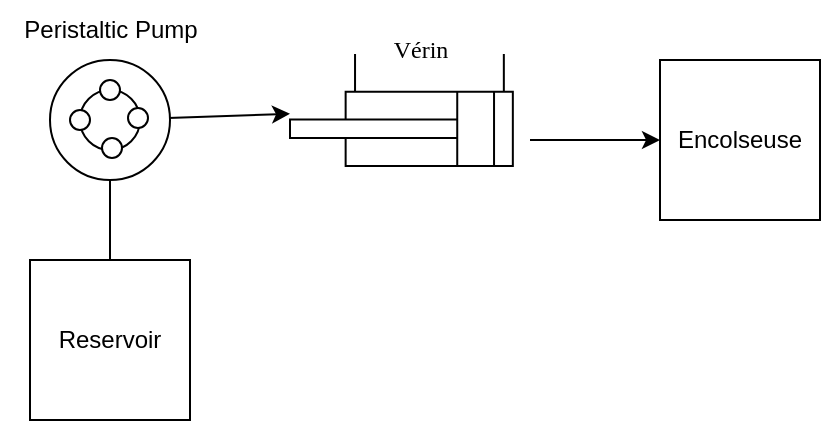<mxfile version="26.0.10">
  <diagram name="Page-1" id="dKGNPrQp20S2oc_OehTf">
    <mxGraphModel dx="717" dy="344" grid="1" gridSize="10" guides="1" tooltips="1" connect="1" arrows="1" fold="1" page="1" pageScale="1" pageWidth="850" pageHeight="1100" math="0" shadow="0">
      <root>
        <mxCell id="0" />
        <mxCell id="1" parent="0" />
        <mxCell id="X8hCXNgWhETL42D7RwJg-12" style="edgeStyle=orthogonalEdgeStyle;rounded=0;orthogonalLoop=1;jettySize=auto;html=1;" edge="1" parent="1" source="X8hCXNgWhETL42D7RwJg-11" target="X8hCXNgWhETL42D7RwJg-10">
          <mxGeometry relative="1" as="geometry">
            <Array as="points">
              <mxPoint x="110" y="540" />
            </Array>
          </mxGeometry>
        </mxCell>
        <mxCell id="X8hCXNgWhETL42D7RwJg-11" value="Reservoir" style="whiteSpace=wrap;html=1;aspect=fixed;" vertex="1" parent="1">
          <mxGeometry x="70" y="610" width="80" height="80" as="geometry" />
        </mxCell>
        <mxCell id="X8hCXNgWhETL42D7RwJg-15" value="" style="group;rotation=-180;" vertex="1" connectable="0" parent="1">
          <mxGeometry x="200" y="507" width="111.42" height="86.04" as="geometry" />
        </mxCell>
        <mxCell id="X8hCXNgWhETL42D7RwJg-10" value="" style="verticalLabelPosition=bottom;aspect=fixed;html=1;verticalAlign=top;fillColor=strokeColor;align=center;outlineConnect=0;shape=mxgraph.fluid_power.x11450;points=[[0.04,1,0],[0.707,1,0]];rotation=-180;" vertex="1" parent="X8hCXNgWhETL42D7RwJg-15">
          <mxGeometry width="111.42" height="56.04" as="geometry" />
        </mxCell>
        <mxCell id="X8hCXNgWhETL42D7RwJg-13" value="&lt;span style=&quot;font-family: &amp;quot;Times New Roman&amp;quot;; text-align: start; background-color: rgb(255, 255, 255);&quot;&gt;Vérin&lt;/span&gt;" style="text;html=1;align=center;verticalAlign=middle;resizable=0;points=[];autosize=1;strokeColor=none;fillColor=none;rotation=0;" vertex="1" parent="X8hCXNgWhETL42D7RwJg-15">
          <mxGeometry x="40" y="-17" width="50" height="30" as="geometry" />
        </mxCell>
        <mxCell id="X8hCXNgWhETL42D7RwJg-26" value="" style="group" vertex="1" connectable="0" parent="1">
          <mxGeometry x="80" y="510.0" width="60" height="60" as="geometry" />
        </mxCell>
        <mxCell id="X8hCXNgWhETL42D7RwJg-16" value="" style="ellipse;whiteSpace=wrap;html=1;aspect=fixed;" vertex="1" parent="X8hCXNgWhETL42D7RwJg-26">
          <mxGeometry width="60" height="60" as="geometry" />
        </mxCell>
        <mxCell id="X8hCXNgWhETL42D7RwJg-18" value="" style="ellipse;whiteSpace=wrap;html=1;aspect=fixed;" vertex="1" parent="X8hCXNgWhETL42D7RwJg-26">
          <mxGeometry x="15" y="15" width="30" height="30" as="geometry" />
        </mxCell>
        <mxCell id="X8hCXNgWhETL42D7RwJg-19" value="" style="ellipse;whiteSpace=wrap;html=1;aspect=fixed;" vertex="1" parent="X8hCXNgWhETL42D7RwJg-26">
          <mxGeometry x="25" y="10" width="10" height="10" as="geometry" />
        </mxCell>
        <mxCell id="X8hCXNgWhETL42D7RwJg-20" value="" style="ellipse;whiteSpace=wrap;html=1;aspect=fixed;" vertex="1" parent="X8hCXNgWhETL42D7RwJg-26">
          <mxGeometry x="10" y="25" width="10" height="10" as="geometry" />
        </mxCell>
        <mxCell id="X8hCXNgWhETL42D7RwJg-21" value="" style="ellipse;whiteSpace=wrap;html=1;aspect=fixed;" vertex="1" parent="X8hCXNgWhETL42D7RwJg-26">
          <mxGeometry x="39" y="24" width="10" height="10" as="geometry" />
        </mxCell>
        <mxCell id="X8hCXNgWhETL42D7RwJg-23" value="" style="ellipse;whiteSpace=wrap;html=1;aspect=fixed;" vertex="1" parent="X8hCXNgWhETL42D7RwJg-26">
          <mxGeometry x="26" y="39" width="10" height="10" as="geometry" />
        </mxCell>
        <mxCell id="X8hCXNgWhETL42D7RwJg-27" value="Peristaltic Pump" style="text;html=1;align=center;verticalAlign=middle;resizable=0;points=[];autosize=1;strokeColor=none;fillColor=none;" vertex="1" parent="1">
          <mxGeometry x="55" y="480" width="110" height="30" as="geometry" />
        </mxCell>
        <mxCell id="X8hCXNgWhETL42D7RwJg-28" value="Encolseuse" style="whiteSpace=wrap;html=1;aspect=fixed;" vertex="1" parent="1">
          <mxGeometry x="385" y="510" width="80" height="80" as="geometry" />
        </mxCell>
        <mxCell id="X8hCXNgWhETL42D7RwJg-29" style="edgeStyle=orthogonalEdgeStyle;rounded=0;orthogonalLoop=1;jettySize=auto;html=1;entryX=0;entryY=0.5;entryDx=0;entryDy=0;" edge="1" parent="1" target="X8hCXNgWhETL42D7RwJg-28">
          <mxGeometry relative="1" as="geometry">
            <mxPoint x="330" y="550" as="sourcePoint" />
            <Array as="points">
              <mxPoint x="320" y="550" />
              <mxPoint x="320" y="550" />
            </Array>
          </mxGeometry>
        </mxCell>
      </root>
    </mxGraphModel>
  </diagram>
</mxfile>
